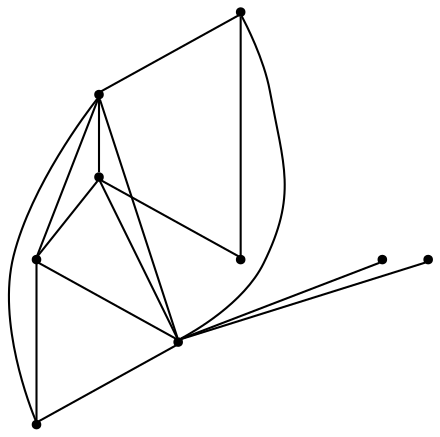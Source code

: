 graph {
  node [shape=point,comment="{\"directed\":false,\"doi\":\"10.1007/978-3-031-49275-4_6\",\"figure\":\"1 (6)\"}"]

  v0 [pos="960.4321482410978,930.2448142606202"]
  v1 [pos="931.9359526760479,882.2460669554214"]
  v2 [pos="1009.940055431319,1116.2763004036003"]
  v3 [pos="1087.9399613510222,960.2659372677915"]
  v4 [pos="853.9360467563447,1038.2648236594962"]
  v5 [pos="775.923613918355,960.2659372677915"]
  v6 [pos="1087.9608183520272,804.2345902113173"]
  v7 [pos="984.1651262016509,1034.580937417598"]
  v8 [pos="922.9261733608497,975.2555784383502"]

  v0 -- v4 [id="-1",pos="960.4321482410978,930.2448142606202 973.9342585013999,964.0038730023125 970.7671101811203,979.3394945132959 954.5978473288975,989.0909132093993 938.4285844766746,998.8423319055028 909.257270680926,1003.0096113743646 853.9360467563447,1038.2648236594962"]
  v4 -- v1 [id="-2",pos="853.9360467563447,1038.2648236594962 931.9359526760479,882.2460669554214 931.9359526760479,882.2460669554214 931.9359526760479,882.2460669554214"]
  v1 -- v3 [id="-3",pos="931.9359526760479,882.2460669554214 1087.9399613510222,960.2659372677915 1087.9399613510222,960.2659372677915 1087.9399613510222,960.2659372677915"]
  v1 -- v8 [id="-4",pos="931.9359526760479,882.2460669554214 922.9261733608497,975.2555784383502 922.9261733608497,975.2555784383502 922.9261733608497,975.2555784383502"]
  v0 -- v8 [id="-5",pos="960.4321482410978,930.2448142606202 922.9261733608497,975.2555784383502 922.9261733608497,975.2555784383502 922.9261733608497,975.2555784383502"]
  v7 -- v4 [id="-6",pos="984.1651262016509,1034.580937417598 853.9360467563447,1038.2648236594962 853.9360467563447,1038.2648236594962 853.9360467563447,1038.2648236594962"]
  v7 -- v2 [id="-7",pos="984.1651262016509,1034.580937417598 1009.940055431319,1116.2763004036003 1009.940055431319,1116.2763004036003 1009.940055431319,1116.2763004036003"]
  v2 -- v3 [id="-8",pos="1009.940055431319,1116.2763004036003 1087.9399613510222,960.2659372677915 1087.9399613510222,960.2659372677915 1087.9399613510222,960.2659372677915"]
  v3 -- v7 [id="-9",pos="1087.9399613510222,960.2659372677915 984.1651262016509,1034.580937417598 984.1651262016509,1034.580937417598 984.1651262016509,1034.580937417598"]
  v6 -- v3 [id="-10",pos="1087.9608183520272,804.2345902113173 1087.9399613510222,960.2659372677915 1087.9399613510222,960.2659372677915 1087.9399613510222,960.2659372677915"]
  v3 -- v4 [id="-11",pos="1087.9399613510222,960.2659372677915 853.9360467563447,1038.2648236594962 853.9360467563447,1038.2648236594962 853.9360467563447,1038.2648236594962"]
  v3 -- v0 [id="-12",pos="1087.9399613510222,960.2659372677915 960.4321482410978,930.2448142606202 960.4321482410978,930.2448142606202 960.4321482410978,930.2448142606202"]
  v5 -- v3 [id="-13",pos="775.923613918355,960.2659372677915 735.3962989596088,1125.277639317375 829.1612361602291,1170.2842067109718 922.9262369492674,1175.9100594289905 1016.6911741498877,1181.5359121470092 1110.4561113505083,1147.7809230141734 1087.9399613510222,960.2659372677915"]
  v4 -- v2 [id="-14",pos="853.9360467563447,1038.2648236594962 1009.940055431319,1116.2763004036003 1009.940055431319,1116.2763004036003 1009.940055431319,1116.2763004036003"]
  v1 -- v2 [id="-15",pos="931.9359526760479,882.2460669554214 697.9028509976471,960.2533469153923 814.9215002546315,1233.2935155197563 1009.940055431319,1116.2763004036003"]
}